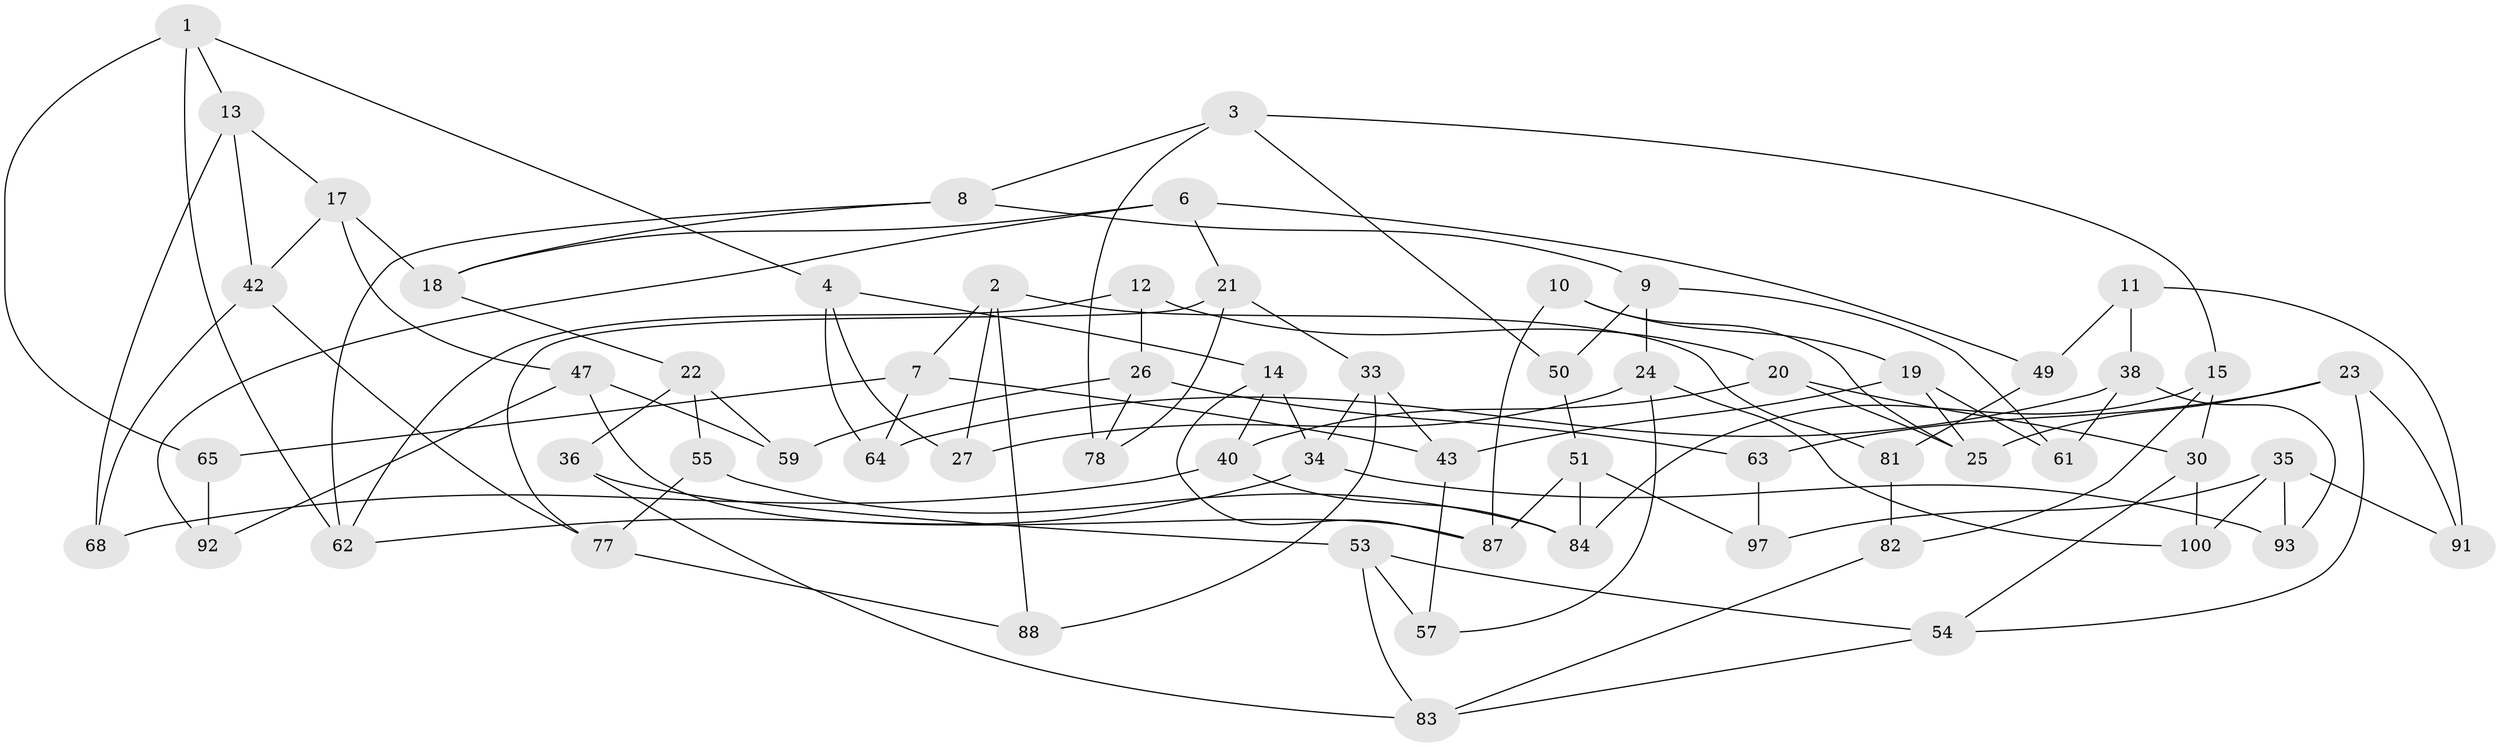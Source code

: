// original degree distribution, {3: 1.0}
// Generated by graph-tools (version 1.1) at 2025/11/02/21/25 10:11:15]
// undirected, 62 vertices, 112 edges
graph export_dot {
graph [start="1"]
  node [color=gray90,style=filled];
  1 [super="+96"];
  2 [super="+29"];
  3 [super="+5"];
  4 [super="+74"];
  6 [super="+16"];
  7 [super="+80"];
  8 [super="+86"];
  9 [super="+85"];
  10;
  11;
  12;
  13 [super="+52"];
  14 [super="+58"];
  15 [super="+32"];
  17 [super="+48"];
  18 [super="+71"];
  19 [super="+46"];
  20 [super="+28"];
  21 [super="+37"];
  22 [super="+70"];
  23 [super="+56"];
  24 [super="+94"];
  25 [super="+67"];
  26 [super="+31"];
  27;
  30 [super="+39"];
  33 [super="+45"];
  34 [super="+41"];
  35 [super="+89"];
  36;
  38 [super="+44"];
  40 [super="+60"];
  42 [super="+76"];
  43 [super="+79"];
  47 [super="+75"];
  49;
  50;
  51 [super="+73"];
  53 [super="+66"];
  54 [super="+72"];
  55;
  57;
  59;
  61;
  62 [super="+69"];
  63;
  64;
  65;
  68;
  77 [super="+99"];
  78;
  81;
  82;
  83 [super="+90"];
  84 [super="+95"];
  87 [super="+98"];
  88;
  91;
  92;
  93;
  97;
  100;
  1 -- 4;
  1 -- 65;
  1 -- 13;
  1 -- 62;
  2 -- 27;
  2 -- 81;
  2 -- 88;
  2 -- 7;
  3 -- 50;
  3 -- 8;
  3 -- 78;
  3 -- 15;
  4 -- 14;
  4 -- 64;
  4 -- 27;
  6 -- 18;
  6 -- 92;
  6 -- 49;
  6 -- 21;
  7 -- 64;
  7 -- 65;
  7 -- 43;
  8 -- 9;
  8 -- 18;
  8 -- 62;
  9 -- 50;
  9 -- 24;
  9 -- 61;
  10 -- 19;
  10 -- 87;
  10 -- 25;
  11 -- 91;
  11 -- 49;
  11 -- 38;
  12 -- 20;
  12 -- 62;
  12 -- 26;
  13 -- 68;
  13 -- 42;
  13 -- 17;
  14 -- 40;
  14 -- 34;
  14 -- 87;
  15 -- 82;
  15 -- 84;
  15 -- 30;
  17 -- 47;
  17 -- 42;
  17 -- 18;
  18 -- 22;
  19 -- 25;
  19 -- 61;
  19 -- 43;
  20 -- 40;
  20 -- 30;
  20 -- 25;
  21 -- 77;
  21 -- 33;
  21 -- 78;
  22 -- 59;
  22 -- 36;
  22 -- 55;
  23 -- 91;
  23 -- 25;
  23 -- 63;
  23 -- 54;
  24 -- 27;
  24 -- 57;
  24 -- 100;
  26 -- 59;
  26 -- 78;
  26 -- 63;
  30 -- 54;
  30 -- 100;
  33 -- 88;
  33 -- 43;
  33 -- 34;
  34 -- 93;
  34 -- 62;
  35 -- 93;
  35 -- 91;
  35 -- 97;
  35 -- 100;
  36 -- 53;
  36 -- 83;
  38 -- 61;
  38 -- 93;
  38 -- 64;
  40 -- 68;
  40 -- 84;
  42 -- 68;
  42 -- 77;
  43 -- 57;
  47 -- 59;
  47 -- 92;
  47 -- 87;
  49 -- 81;
  50 -- 51;
  51 -- 97;
  51 -- 87;
  51 -- 84;
  53 -- 83;
  53 -- 57;
  53 -- 54;
  54 -- 83;
  55 -- 84;
  55 -- 77;
  63 -- 97;
  65 -- 92;
  77 -- 88;
  81 -- 82;
  82 -- 83;
}
